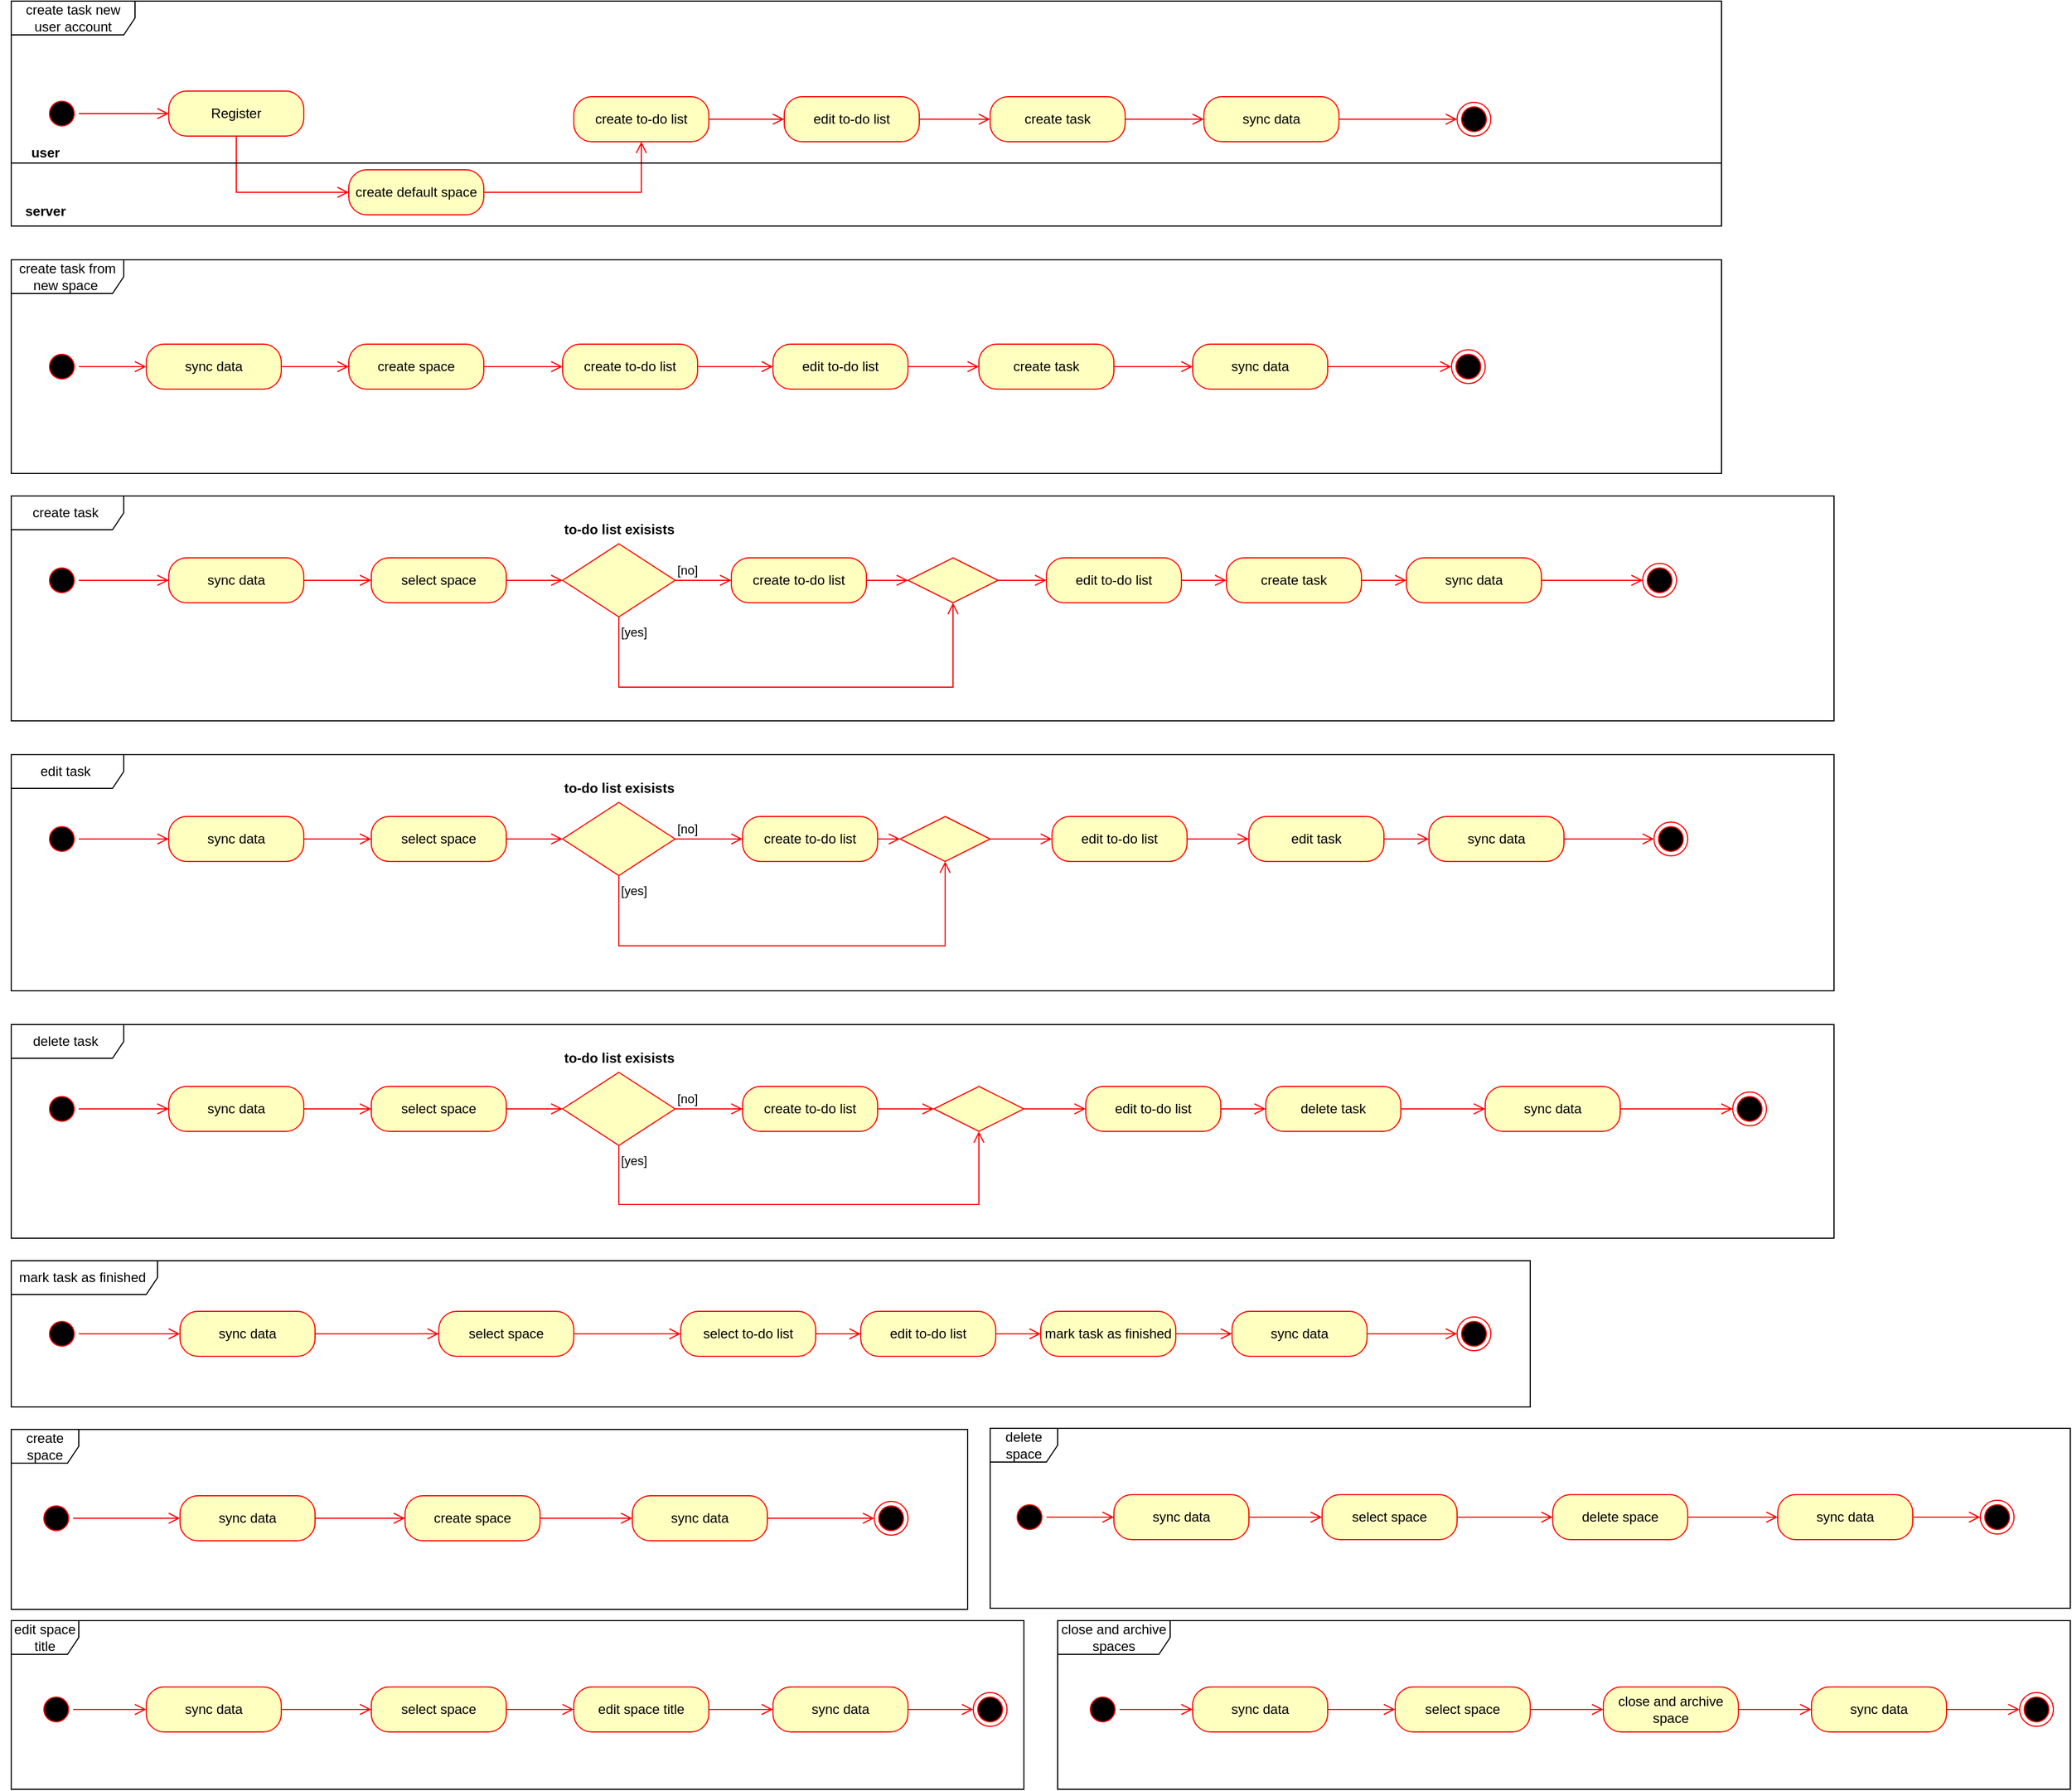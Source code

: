 <mxfile version="22.1.7" type="device">
  <diagram id="Yg31Is1OvJvXWX4YdHvi" name="Seite-2">
    <mxGraphModel dx="1660" dy="768" grid="1" gridSize="10" guides="1" tooltips="1" connect="1" arrows="1" fold="1" page="1" pageScale="1" pageWidth="2336" pageHeight="1654" math="0" shadow="0">
      <root>
        <mxCell id="0" />
        <mxCell id="1" parent="0" />
        <mxCell id="HEdpV7chVjDefoVxhcOi-1" value="" style="ellipse;html=1;shape=startState;fillColor=#000000;strokeColor=#ff0000;" parent="1" vertex="1">
          <mxGeometry x="40" y="95" width="30" height="30" as="geometry" />
        </mxCell>
        <mxCell id="HEdpV7chVjDefoVxhcOi-2" value="" style="edgeStyle=orthogonalEdgeStyle;html=1;verticalAlign=bottom;endArrow=open;endSize=8;strokeColor=#ff0000;rounded=0;" parent="1" source="HEdpV7chVjDefoVxhcOi-1" target="HEdpV7chVjDefoVxhcOi-3" edge="1">
          <mxGeometry relative="1" as="geometry">
            <mxPoint x="160" y="115" as="targetPoint" />
          </mxGeometry>
        </mxCell>
        <mxCell id="HEdpV7chVjDefoVxhcOi-3" value="Register" style="rounded=1;whiteSpace=wrap;html=1;arcSize=40;fontColor=#000000;fillColor=#ffffc0;strokeColor=#ff0000;" parent="1" vertex="1">
          <mxGeometry x="150" y="90" width="120" height="40" as="geometry" />
        </mxCell>
        <mxCell id="HEdpV7chVjDefoVxhcOi-4" value="" style="edgeStyle=orthogonalEdgeStyle;html=1;verticalAlign=bottom;endArrow=open;endSize=8;strokeColor=#ff0000;rounded=0;" parent="1" source="HEdpV7chVjDefoVxhcOi-3" target="HEdpV7chVjDefoVxhcOi-5" edge="1">
          <mxGeometry relative="1" as="geometry">
            <mxPoint x="240" y="200" as="targetPoint" />
            <Array as="points">
              <mxPoint x="210" y="180" />
            </Array>
          </mxGeometry>
        </mxCell>
        <mxCell id="HEdpV7chVjDefoVxhcOi-5" value="create default space" style="rounded=1;whiteSpace=wrap;html=1;arcSize=40;fontColor=#000000;fillColor=#ffffc0;strokeColor=#ff0000;" parent="1" vertex="1">
          <mxGeometry x="310" y="160" width="120" height="40" as="geometry" />
        </mxCell>
        <mxCell id="HEdpV7chVjDefoVxhcOi-6" value="" style="edgeStyle=orthogonalEdgeStyle;html=1;verticalAlign=bottom;endArrow=open;endSize=8;strokeColor=#ff0000;rounded=0;" parent="1" source="HEdpV7chVjDefoVxhcOi-5" target="HEdpV7chVjDefoVxhcOi-7" edge="1">
          <mxGeometry relative="1" as="geometry">
            <mxPoint x="430" y="195" as="targetPoint" />
          </mxGeometry>
        </mxCell>
        <mxCell id="HEdpV7chVjDefoVxhcOi-7" value="create to-do list" style="rounded=1;whiteSpace=wrap;html=1;arcSize=40;fontColor=#000000;fillColor=#ffffc0;strokeColor=#ff0000;" parent="1" vertex="1">
          <mxGeometry x="510" y="95" width="120" height="40" as="geometry" />
        </mxCell>
        <mxCell id="HEdpV7chVjDefoVxhcOi-8" value="" style="edgeStyle=orthogonalEdgeStyle;html=1;verticalAlign=bottom;endArrow=open;endSize=8;strokeColor=#ff0000;rounded=0;" parent="1" source="HEdpV7chVjDefoVxhcOi-7" target="HEdpV7chVjDefoVxhcOi-9" edge="1">
          <mxGeometry relative="1" as="geometry">
            <mxPoint x="670" y="115" as="targetPoint" />
          </mxGeometry>
        </mxCell>
        <mxCell id="HEdpV7chVjDefoVxhcOi-9" value="edit to-do list" style="rounded=1;whiteSpace=wrap;html=1;arcSize=40;fontColor=#000000;fillColor=#ffffc0;strokeColor=#ff0000;" parent="1" vertex="1">
          <mxGeometry x="697" y="95" width="120" height="40" as="geometry" />
        </mxCell>
        <mxCell id="HEdpV7chVjDefoVxhcOi-10" value="" style="edgeStyle=orthogonalEdgeStyle;html=1;verticalAlign=bottom;endArrow=open;endSize=8;strokeColor=#ff0000;rounded=0;" parent="1" source="HEdpV7chVjDefoVxhcOi-9" target="HEdpV7chVjDefoVxhcOi-19" edge="1">
          <mxGeometry relative="1" as="geometry">
            <mxPoint x="1000" y="115" as="targetPoint" />
          </mxGeometry>
        </mxCell>
        <mxCell id="HEdpV7chVjDefoVxhcOi-19" value="create task" style="rounded=1;whiteSpace=wrap;html=1;arcSize=40;fontColor=#000000;fillColor=#ffffc0;strokeColor=#ff0000;" parent="1" vertex="1">
          <mxGeometry x="880" y="95" width="120" height="40" as="geometry" />
        </mxCell>
        <mxCell id="HEdpV7chVjDefoVxhcOi-20" value="" style="edgeStyle=orthogonalEdgeStyle;html=1;verticalAlign=bottom;endArrow=open;endSize=8;strokeColor=#ff0000;rounded=0;" parent="1" source="HEdpV7chVjDefoVxhcOi-19" target="HEdpV7chVjDefoVxhcOi-22" edge="1">
          <mxGeometry relative="1" as="geometry">
            <mxPoint x="1040" y="350" as="targetPoint" />
          </mxGeometry>
        </mxCell>
        <mxCell id="HEdpV7chVjDefoVxhcOi-22" value="sync data" style="rounded=1;whiteSpace=wrap;html=1;arcSize=40;fontColor=#000000;fillColor=#ffffc0;strokeColor=#ff0000;" parent="1" vertex="1">
          <mxGeometry x="1070" y="95" width="120" height="40" as="geometry" />
        </mxCell>
        <mxCell id="HEdpV7chVjDefoVxhcOi-23" value="" style="edgeStyle=orthogonalEdgeStyle;html=1;verticalAlign=bottom;endArrow=open;endSize=8;strokeColor=#ff0000;rounded=0;" parent="1" source="HEdpV7chVjDefoVxhcOi-22" target="HEdpV7chVjDefoVxhcOi-26" edge="1">
          <mxGeometry relative="1" as="geometry">
            <mxPoint x="1250" y="115" as="targetPoint" />
          </mxGeometry>
        </mxCell>
        <mxCell id="HEdpV7chVjDefoVxhcOi-26" value="" style="ellipse;html=1;shape=endState;fillColor=#000000;strokeColor=#ff0000;" parent="1" vertex="1">
          <mxGeometry x="1295" y="100" width="30" height="30" as="geometry" />
        </mxCell>
        <mxCell id="HEdpV7chVjDefoVxhcOi-27" value="create task new user account" style="shape=umlFrame;whiteSpace=wrap;html=1;pointerEvents=0;width=110;height=30;" parent="1" vertex="1">
          <mxGeometry x="10" y="10" width="1520" height="200" as="geometry" />
        </mxCell>
        <mxCell id="HEdpV7chVjDefoVxhcOi-28" value="" style="ellipse;html=1;shape=startState;fillColor=#000000;strokeColor=#ff0000;" parent="1" vertex="1">
          <mxGeometry x="40" y="320" width="30" height="30" as="geometry" />
        </mxCell>
        <mxCell id="HEdpV7chVjDefoVxhcOi-29" value="" style="edgeStyle=orthogonalEdgeStyle;html=1;verticalAlign=bottom;endArrow=open;endSize=8;strokeColor=#ff0000;rounded=0;" parent="1" source="HEdpV7chVjDefoVxhcOi-28" target="UHYUhGP-v9GlfmrAjfiV-1" edge="1">
          <mxGeometry relative="1" as="geometry">
            <mxPoint x="140" y="335" as="targetPoint" />
          </mxGeometry>
        </mxCell>
        <mxCell id="HEdpV7chVjDefoVxhcOi-32" value="create space" style="rounded=1;whiteSpace=wrap;html=1;arcSize=40;fontColor=#000000;fillColor=#ffffc0;strokeColor=#ff0000;" parent="1" vertex="1">
          <mxGeometry x="310" y="315" width="120" height="40" as="geometry" />
        </mxCell>
        <mxCell id="HEdpV7chVjDefoVxhcOi-33" value="" style="edgeStyle=orthogonalEdgeStyle;html=1;verticalAlign=bottom;endArrow=open;endSize=8;strokeColor=#ff0000;rounded=0;" parent="1" source="HEdpV7chVjDefoVxhcOi-32" target="HEdpV7chVjDefoVxhcOi-34" edge="1">
          <mxGeometry relative="1" as="geometry">
            <mxPoint x="370" y="415" as="targetPoint" />
          </mxGeometry>
        </mxCell>
        <mxCell id="HEdpV7chVjDefoVxhcOi-34" value="create to-do list" style="rounded=1;whiteSpace=wrap;html=1;arcSize=40;fontColor=#000000;fillColor=#ffffc0;strokeColor=#ff0000;" parent="1" vertex="1">
          <mxGeometry x="500" y="315" width="120" height="40" as="geometry" />
        </mxCell>
        <mxCell id="HEdpV7chVjDefoVxhcOi-35" value="" style="edgeStyle=orthogonalEdgeStyle;html=1;verticalAlign=bottom;endArrow=open;endSize=8;strokeColor=#ff0000;rounded=0;" parent="1" source="HEdpV7chVjDefoVxhcOi-34" target="HEdpV7chVjDefoVxhcOi-36" edge="1">
          <mxGeometry relative="1" as="geometry">
            <mxPoint x="660" y="335" as="targetPoint" />
          </mxGeometry>
        </mxCell>
        <mxCell id="HEdpV7chVjDefoVxhcOi-36" value="edit to-do list" style="rounded=1;whiteSpace=wrap;html=1;arcSize=40;fontColor=#000000;fillColor=#ffffc0;strokeColor=#ff0000;" parent="1" vertex="1">
          <mxGeometry x="687" y="315" width="120" height="40" as="geometry" />
        </mxCell>
        <mxCell id="HEdpV7chVjDefoVxhcOi-37" value="" style="edgeStyle=orthogonalEdgeStyle;html=1;verticalAlign=bottom;endArrow=open;endSize=8;strokeColor=#ff0000;rounded=0;" parent="1" source="HEdpV7chVjDefoVxhcOi-36" target="HEdpV7chVjDefoVxhcOi-38" edge="1">
          <mxGeometry relative="1" as="geometry">
            <mxPoint x="990" y="335" as="targetPoint" />
          </mxGeometry>
        </mxCell>
        <mxCell id="HEdpV7chVjDefoVxhcOi-38" value="create task" style="rounded=1;whiteSpace=wrap;html=1;arcSize=40;fontColor=#000000;fillColor=#ffffc0;strokeColor=#ff0000;" parent="1" vertex="1">
          <mxGeometry x="870" y="315" width="120" height="40" as="geometry" />
        </mxCell>
        <mxCell id="HEdpV7chVjDefoVxhcOi-39" value="" style="edgeStyle=orthogonalEdgeStyle;html=1;verticalAlign=bottom;endArrow=open;endSize=8;strokeColor=#ff0000;rounded=0;" parent="1" source="HEdpV7chVjDefoVxhcOi-38" target="HEdpV7chVjDefoVxhcOi-40" edge="1">
          <mxGeometry relative="1" as="geometry">
            <mxPoint x="1030" y="570" as="targetPoint" />
          </mxGeometry>
        </mxCell>
        <mxCell id="HEdpV7chVjDefoVxhcOi-40" value="sync data" style="rounded=1;whiteSpace=wrap;html=1;arcSize=40;fontColor=#000000;fillColor=#ffffc0;strokeColor=#ff0000;" parent="1" vertex="1">
          <mxGeometry x="1060" y="315" width="120" height="40" as="geometry" />
        </mxCell>
        <mxCell id="HEdpV7chVjDefoVxhcOi-41" value="" style="edgeStyle=orthogonalEdgeStyle;html=1;verticalAlign=bottom;endArrow=open;endSize=8;strokeColor=#ff0000;rounded=0;" parent="1" source="HEdpV7chVjDefoVxhcOi-40" target="HEdpV7chVjDefoVxhcOi-44" edge="1">
          <mxGeometry relative="1" as="geometry">
            <mxPoint x="1240" y="335" as="targetPoint" />
          </mxGeometry>
        </mxCell>
        <mxCell id="HEdpV7chVjDefoVxhcOi-44" value="" style="ellipse;html=1;shape=endState;fillColor=#000000;strokeColor=#ff0000;" parent="1" vertex="1">
          <mxGeometry x="1290" y="320" width="30" height="30" as="geometry" />
        </mxCell>
        <mxCell id="HEdpV7chVjDefoVxhcOi-45" value="create task from new space&amp;nbsp;" style="shape=umlFrame;whiteSpace=wrap;html=1;pointerEvents=0;width=100;height=30;" parent="1" vertex="1">
          <mxGeometry x="10" y="240" width="1520" height="190" as="geometry" />
        </mxCell>
        <mxCell id="HEdpV7chVjDefoVxhcOi-46" value="" style="ellipse;html=1;shape=startState;fillColor=#000000;strokeColor=#ff0000;" parent="1" vertex="1">
          <mxGeometry x="40" y="510" width="30" height="30" as="geometry" />
        </mxCell>
        <mxCell id="HEdpV7chVjDefoVxhcOi-47" value="" style="edgeStyle=orthogonalEdgeStyle;html=1;verticalAlign=bottom;endArrow=open;endSize=8;strokeColor=#ff0000;rounded=0;" parent="1" source="HEdpV7chVjDefoVxhcOi-46" target="UHYUhGP-v9GlfmrAjfiV-3" edge="1">
          <mxGeometry relative="1" as="geometry">
            <mxPoint x="140" y="525" as="targetPoint" />
          </mxGeometry>
        </mxCell>
        <mxCell id="HEdpV7chVjDefoVxhcOi-50" value="select space" style="rounded=1;whiteSpace=wrap;html=1;arcSize=40;fontColor=#000000;fillColor=#ffffc0;strokeColor=#ff0000;" parent="1" vertex="1">
          <mxGeometry x="330" y="505" width="120" height="40" as="geometry" />
        </mxCell>
        <mxCell id="HEdpV7chVjDefoVxhcOi-51" value="" style="edgeStyle=orthogonalEdgeStyle;html=1;verticalAlign=bottom;endArrow=open;endSize=8;strokeColor=#ff0000;rounded=0;" parent="1" source="HEdpV7chVjDefoVxhcOi-50" target="HEdpV7chVjDefoVxhcOi-54" edge="1">
          <mxGeometry relative="1" as="geometry">
            <mxPoint x="470" y="600" as="targetPoint" />
          </mxGeometry>
        </mxCell>
        <mxCell id="HEdpV7chVjDefoVxhcOi-54" value="" style="rhombus;whiteSpace=wrap;html=1;fontColor=#000000;fillColor=#ffffc0;strokeColor=#ff0000;" parent="1" vertex="1">
          <mxGeometry x="500" y="492.5" width="100" height="65" as="geometry" />
        </mxCell>
        <mxCell id="HEdpV7chVjDefoVxhcOi-55" value="[no]" style="edgeStyle=orthogonalEdgeStyle;html=1;align=left;verticalAlign=bottom;endArrow=open;endSize=8;strokeColor=#ff0000;rounded=0;" parent="1" source="HEdpV7chVjDefoVxhcOi-54" target="HEdpV7chVjDefoVxhcOi-57" edge="1">
          <mxGeometry x="-1" relative="1" as="geometry">
            <mxPoint x="790" y="542.5" as="targetPoint" />
          </mxGeometry>
        </mxCell>
        <mxCell id="HEdpV7chVjDefoVxhcOi-56" value="[yes]" style="edgeStyle=orthogonalEdgeStyle;html=1;align=left;verticalAlign=top;endArrow=open;endSize=8;strokeColor=#ff0000;rounded=0;" parent="1" source="HEdpV7chVjDefoVxhcOi-54" target="HEdpV7chVjDefoVxhcOi-257" edge="1">
          <mxGeometry x="-1" relative="1" as="geometry">
            <mxPoint x="560" y="690" as="targetPoint" />
            <Array as="points">
              <mxPoint x="550" y="620" />
              <mxPoint x="847" y="620" />
            </Array>
          </mxGeometry>
        </mxCell>
        <mxCell id="HEdpV7chVjDefoVxhcOi-57" value="create to-do list" style="rounded=1;whiteSpace=wrap;html=1;arcSize=40;fontColor=#000000;fillColor=#ffffc0;strokeColor=#ff0000;" parent="1" vertex="1">
          <mxGeometry x="650" y="505" width="120" height="40" as="geometry" />
        </mxCell>
        <mxCell id="HEdpV7chVjDefoVxhcOi-58" value="" style="edgeStyle=orthogonalEdgeStyle;html=1;verticalAlign=bottom;endArrow=open;endSize=8;strokeColor=#ff0000;rounded=0;" parent="1" source="HEdpV7chVjDefoVxhcOi-57" target="HEdpV7chVjDefoVxhcOi-257" edge="1">
          <mxGeometry relative="1" as="geometry">
            <mxPoint x="900" y="612.5" as="targetPoint" />
          </mxGeometry>
        </mxCell>
        <mxCell id="HEdpV7chVjDefoVxhcOi-59" value="edit to-do list" style="rounded=1;whiteSpace=wrap;html=1;arcSize=40;fontColor=#000000;fillColor=#ffffc0;strokeColor=#ff0000;" parent="1" vertex="1">
          <mxGeometry x="930" y="505" width="120" height="40" as="geometry" />
        </mxCell>
        <mxCell id="HEdpV7chVjDefoVxhcOi-60" value="" style="edgeStyle=orthogonalEdgeStyle;html=1;verticalAlign=bottom;endArrow=open;endSize=8;strokeColor=#ff0000;rounded=0;" parent="1" source="HEdpV7chVjDefoVxhcOi-59" target="HEdpV7chVjDefoVxhcOi-61" edge="1">
          <mxGeometry relative="1" as="geometry">
            <mxPoint x="1133" y="525" as="targetPoint" />
          </mxGeometry>
        </mxCell>
        <mxCell id="HEdpV7chVjDefoVxhcOi-61" value="create task" style="rounded=1;whiteSpace=wrap;html=1;arcSize=40;fontColor=#000000;fillColor=#ffffc0;strokeColor=#ff0000;" parent="1" vertex="1">
          <mxGeometry x="1090" y="505" width="120" height="40" as="geometry" />
        </mxCell>
        <mxCell id="HEdpV7chVjDefoVxhcOi-62" value="" style="edgeStyle=orthogonalEdgeStyle;html=1;verticalAlign=bottom;endArrow=open;endSize=8;strokeColor=#ff0000;rounded=0;" parent="1" source="HEdpV7chVjDefoVxhcOi-61" target="HEdpV7chVjDefoVxhcOi-63" edge="1">
          <mxGeometry relative="1" as="geometry">
            <mxPoint x="1140" y="525" as="targetPoint" />
          </mxGeometry>
        </mxCell>
        <mxCell id="HEdpV7chVjDefoVxhcOi-63" value="sync data" style="rounded=1;whiteSpace=wrap;html=1;arcSize=40;fontColor=#000000;fillColor=#ffffc0;strokeColor=#ff0000;" parent="1" vertex="1">
          <mxGeometry x="1250" y="505" width="120" height="40" as="geometry" />
        </mxCell>
        <mxCell id="HEdpV7chVjDefoVxhcOi-64" value="" style="edgeStyle=orthogonalEdgeStyle;html=1;verticalAlign=bottom;endArrow=open;endSize=8;strokeColor=#ff0000;rounded=0;" parent="1" source="HEdpV7chVjDefoVxhcOi-63" target="HEdpV7chVjDefoVxhcOi-67" edge="1">
          <mxGeometry relative="1" as="geometry">
            <mxPoint x="1420" y="525" as="targetPoint" />
          </mxGeometry>
        </mxCell>
        <mxCell id="HEdpV7chVjDefoVxhcOi-67" value="" style="ellipse;html=1;shape=endState;fillColor=#000000;strokeColor=#ff0000;" parent="1" vertex="1">
          <mxGeometry x="1460" y="510" width="30" height="30" as="geometry" />
        </mxCell>
        <mxCell id="HEdpV7chVjDefoVxhcOi-76" value="create task&amp;nbsp;" style="shape=umlFrame;whiteSpace=wrap;html=1;pointerEvents=0;width=100;height=30;" parent="1" vertex="1">
          <mxGeometry x="10" y="450" width="1620" height="200" as="geometry" />
        </mxCell>
        <mxCell id="HEdpV7chVjDefoVxhcOi-104" value="" style="ellipse;html=1;shape=startState;fillColor=#000000;strokeColor=#ff0000;" parent="1" vertex="1">
          <mxGeometry x="40" y="740" width="30" height="30" as="geometry" />
        </mxCell>
        <mxCell id="HEdpV7chVjDefoVxhcOi-105" value="" style="edgeStyle=orthogonalEdgeStyle;html=1;verticalAlign=bottom;endArrow=open;endSize=8;strokeColor=#ff0000;rounded=0;" parent="1" source="HEdpV7chVjDefoVxhcOi-104" target="UHYUhGP-v9GlfmrAjfiV-9" edge="1">
          <mxGeometry relative="1" as="geometry">
            <mxPoint x="140" y="755" as="targetPoint" />
          </mxGeometry>
        </mxCell>
        <mxCell id="HEdpV7chVjDefoVxhcOi-108" value="select space" style="rounded=1;whiteSpace=wrap;html=1;arcSize=40;fontColor=#000000;fillColor=#ffffc0;strokeColor=#ff0000;" parent="1" vertex="1">
          <mxGeometry x="330" y="735" width="120" height="40" as="geometry" />
        </mxCell>
        <mxCell id="HEdpV7chVjDefoVxhcOi-109" value="" style="edgeStyle=orthogonalEdgeStyle;html=1;verticalAlign=bottom;endArrow=open;endSize=8;strokeColor=#ff0000;rounded=0;" parent="1" source="HEdpV7chVjDefoVxhcOi-108" target="HEdpV7chVjDefoVxhcOi-110" edge="1">
          <mxGeometry relative="1" as="geometry">
            <mxPoint x="470" y="830" as="targetPoint" />
          </mxGeometry>
        </mxCell>
        <mxCell id="HEdpV7chVjDefoVxhcOi-110" value="" style="rhombus;whiteSpace=wrap;html=1;fontColor=#000000;fillColor=#ffffc0;strokeColor=#ff0000;" parent="1" vertex="1">
          <mxGeometry x="500" y="722.5" width="100" height="65" as="geometry" />
        </mxCell>
        <mxCell id="HEdpV7chVjDefoVxhcOi-111" value="[no]" style="edgeStyle=orthogonalEdgeStyle;html=1;align=left;verticalAlign=bottom;endArrow=open;endSize=8;strokeColor=#ff0000;rounded=0;" parent="1" source="HEdpV7chVjDefoVxhcOi-110" target="HEdpV7chVjDefoVxhcOi-113" edge="1">
          <mxGeometry x="-1" relative="1" as="geometry">
            <mxPoint x="790" y="772.5" as="targetPoint" />
          </mxGeometry>
        </mxCell>
        <mxCell id="HEdpV7chVjDefoVxhcOi-112" value="[yes]" style="edgeStyle=orthogonalEdgeStyle;html=1;align=left;verticalAlign=top;endArrow=open;endSize=8;strokeColor=#ff0000;rounded=0;" parent="1" source="HEdpV7chVjDefoVxhcOi-110" target="HEdpV7chVjDefoVxhcOi-256" edge="1">
          <mxGeometry x="-1" relative="1" as="geometry">
            <mxPoint x="830" y="870" as="targetPoint" />
            <Array as="points">
              <mxPoint x="550" y="850" />
              <mxPoint x="840" y="850" />
            </Array>
          </mxGeometry>
        </mxCell>
        <mxCell id="HEdpV7chVjDefoVxhcOi-113" value="create to-do list" style="rounded=1;whiteSpace=wrap;html=1;arcSize=40;fontColor=#000000;fillColor=#ffffc0;strokeColor=#ff0000;" parent="1" vertex="1">
          <mxGeometry x="660" y="735" width="120" height="40" as="geometry" />
        </mxCell>
        <mxCell id="HEdpV7chVjDefoVxhcOi-114" value="" style="edgeStyle=orthogonalEdgeStyle;html=1;verticalAlign=bottom;endArrow=open;endSize=8;strokeColor=#ff0000;rounded=0;" parent="1" source="HEdpV7chVjDefoVxhcOi-113" target="HEdpV7chVjDefoVxhcOi-256" edge="1">
          <mxGeometry relative="1" as="geometry">
            <mxPoint x="900" y="842.5" as="targetPoint" />
          </mxGeometry>
        </mxCell>
        <mxCell id="HEdpV7chVjDefoVxhcOi-115" value="edit to-do list" style="rounded=1;whiteSpace=wrap;html=1;arcSize=40;fontColor=#000000;fillColor=#ffffc0;strokeColor=#ff0000;" parent="1" vertex="1">
          <mxGeometry x="935" y="735" width="120" height="40" as="geometry" />
        </mxCell>
        <mxCell id="HEdpV7chVjDefoVxhcOi-116" value="" style="edgeStyle=orthogonalEdgeStyle;html=1;verticalAlign=bottom;endArrow=open;endSize=8;strokeColor=#ff0000;rounded=0;" parent="1" source="HEdpV7chVjDefoVxhcOi-115" target="HEdpV7chVjDefoVxhcOi-117" edge="1">
          <mxGeometry relative="1" as="geometry">
            <mxPoint x="1133" y="755" as="targetPoint" />
          </mxGeometry>
        </mxCell>
        <mxCell id="HEdpV7chVjDefoVxhcOi-117" value="edit task" style="rounded=1;whiteSpace=wrap;html=1;arcSize=40;fontColor=#000000;fillColor=#ffffc0;strokeColor=#ff0000;" parent="1" vertex="1">
          <mxGeometry x="1110" y="735" width="120" height="40" as="geometry" />
        </mxCell>
        <mxCell id="HEdpV7chVjDefoVxhcOi-118" value="" style="edgeStyle=orthogonalEdgeStyle;html=1;verticalAlign=bottom;endArrow=open;endSize=8;strokeColor=#ff0000;rounded=0;" parent="1" source="HEdpV7chVjDefoVxhcOi-117" target="HEdpV7chVjDefoVxhcOi-119" edge="1">
          <mxGeometry relative="1" as="geometry">
            <mxPoint x="1140" y="755" as="targetPoint" />
          </mxGeometry>
        </mxCell>
        <mxCell id="HEdpV7chVjDefoVxhcOi-119" value="sync data" style="rounded=1;whiteSpace=wrap;html=1;arcSize=40;fontColor=#000000;fillColor=#ffffc0;strokeColor=#ff0000;" parent="1" vertex="1">
          <mxGeometry x="1270" y="735" width="120" height="40" as="geometry" />
        </mxCell>
        <mxCell id="HEdpV7chVjDefoVxhcOi-120" value="" style="edgeStyle=orthogonalEdgeStyle;html=1;verticalAlign=bottom;endArrow=open;endSize=8;strokeColor=#ff0000;rounded=0;" parent="1" source="HEdpV7chVjDefoVxhcOi-119" target="HEdpV7chVjDefoVxhcOi-123" edge="1">
          <mxGeometry relative="1" as="geometry">
            <mxPoint x="1420" y="755" as="targetPoint" />
          </mxGeometry>
        </mxCell>
        <mxCell id="HEdpV7chVjDefoVxhcOi-123" value="" style="ellipse;html=1;shape=endState;fillColor=#000000;strokeColor=#ff0000;" parent="1" vertex="1">
          <mxGeometry x="1470" y="740" width="30" height="30" as="geometry" />
        </mxCell>
        <mxCell id="HEdpV7chVjDefoVxhcOi-127" value="" style="edgeStyle=orthogonalEdgeStyle;html=1;verticalAlign=bottom;endArrow=open;endSize=8;strokeColor=#ff0000;rounded=0;" parent="1" source="HEdpV7chVjDefoVxhcOi-256" target="HEdpV7chVjDefoVxhcOi-115" edge="1">
          <mxGeometry relative="1" as="geometry">
            <mxPoint x="990" y="870" as="targetPoint" />
            <mxPoint x="950" y="870" as="sourcePoint" />
          </mxGeometry>
        </mxCell>
        <mxCell id="HEdpV7chVjDefoVxhcOi-130" value="edit task&amp;nbsp;" style="shape=umlFrame;whiteSpace=wrap;html=1;pointerEvents=0;width=100;height=30;" parent="1" vertex="1">
          <mxGeometry x="10" y="680" width="1620" height="210" as="geometry" />
        </mxCell>
        <mxCell id="HEdpV7chVjDefoVxhcOi-131" value="" style="ellipse;html=1;shape=startState;fillColor=#000000;strokeColor=#ff0000;" parent="1" vertex="1">
          <mxGeometry x="40" y="980" width="30" height="30" as="geometry" />
        </mxCell>
        <mxCell id="HEdpV7chVjDefoVxhcOi-132" value="" style="edgeStyle=orthogonalEdgeStyle;html=1;verticalAlign=bottom;endArrow=open;endSize=8;strokeColor=#ff0000;rounded=0;" parent="1" source="HEdpV7chVjDefoVxhcOi-131" target="UHYUhGP-v9GlfmrAjfiV-5" edge="1">
          <mxGeometry relative="1" as="geometry">
            <mxPoint x="140" y="995" as="targetPoint" />
          </mxGeometry>
        </mxCell>
        <mxCell id="HEdpV7chVjDefoVxhcOi-135" value="select space" style="rounded=1;whiteSpace=wrap;html=1;arcSize=40;fontColor=#000000;fillColor=#ffffc0;strokeColor=#ff0000;" parent="1" vertex="1">
          <mxGeometry x="330" y="975" width="120" height="40" as="geometry" />
        </mxCell>
        <mxCell id="HEdpV7chVjDefoVxhcOi-136" value="" style="edgeStyle=orthogonalEdgeStyle;html=1;verticalAlign=bottom;endArrow=open;endSize=8;strokeColor=#ff0000;rounded=0;" parent="1" source="HEdpV7chVjDefoVxhcOi-135" target="HEdpV7chVjDefoVxhcOi-137" edge="1">
          <mxGeometry relative="1" as="geometry">
            <mxPoint x="470" y="1070" as="targetPoint" />
          </mxGeometry>
        </mxCell>
        <mxCell id="HEdpV7chVjDefoVxhcOi-137" value="" style="rhombus;whiteSpace=wrap;html=1;fontColor=#000000;fillColor=#ffffc0;strokeColor=#ff0000;" parent="1" vertex="1">
          <mxGeometry x="500" y="962.5" width="100" height="65" as="geometry" />
        </mxCell>
        <mxCell id="HEdpV7chVjDefoVxhcOi-138" value="[no]" style="edgeStyle=orthogonalEdgeStyle;html=1;align=left;verticalAlign=bottom;endArrow=open;endSize=8;strokeColor=#ff0000;rounded=0;" parent="1" source="HEdpV7chVjDefoVxhcOi-137" target="HEdpV7chVjDefoVxhcOi-140" edge="1">
          <mxGeometry x="-1" relative="1" as="geometry">
            <mxPoint x="790" y="1012.5" as="targetPoint" />
          </mxGeometry>
        </mxCell>
        <mxCell id="HEdpV7chVjDefoVxhcOi-139" value="[yes]" style="edgeStyle=orthogonalEdgeStyle;html=1;align=left;verticalAlign=top;endArrow=open;endSize=8;strokeColor=#ff0000;rounded=0;" parent="1" source="HEdpV7chVjDefoVxhcOi-137" target="HEdpV7chVjDefoVxhcOi-254" edge="1">
          <mxGeometry x="-1" relative="1" as="geometry">
            <mxPoint x="830" y="1110" as="targetPoint" />
            <Array as="points">
              <mxPoint x="550" y="1080" />
              <mxPoint x="870" y="1080" />
            </Array>
          </mxGeometry>
        </mxCell>
        <mxCell id="HEdpV7chVjDefoVxhcOi-140" value="create to-do list" style="rounded=1;whiteSpace=wrap;html=1;arcSize=40;fontColor=#000000;fillColor=#ffffc0;strokeColor=#ff0000;" parent="1" vertex="1">
          <mxGeometry x="660" y="975" width="120" height="40" as="geometry" />
        </mxCell>
        <mxCell id="HEdpV7chVjDefoVxhcOi-141" value="" style="edgeStyle=orthogonalEdgeStyle;html=1;verticalAlign=bottom;endArrow=open;endSize=8;strokeColor=#ff0000;rounded=0;" parent="1" source="HEdpV7chVjDefoVxhcOi-140" target="HEdpV7chVjDefoVxhcOi-254" edge="1">
          <mxGeometry relative="1" as="geometry">
            <mxPoint x="900" y="1082.5" as="targetPoint" />
          </mxGeometry>
        </mxCell>
        <mxCell id="HEdpV7chVjDefoVxhcOi-142" value="edit to-do list" style="rounded=1;whiteSpace=wrap;html=1;arcSize=40;fontColor=#000000;fillColor=#ffffc0;strokeColor=#ff0000;" parent="1" vertex="1">
          <mxGeometry x="965" y="975" width="120" height="40" as="geometry" />
        </mxCell>
        <mxCell id="HEdpV7chVjDefoVxhcOi-143" value="" style="edgeStyle=orthogonalEdgeStyle;html=1;verticalAlign=bottom;endArrow=open;endSize=8;strokeColor=#ff0000;rounded=0;" parent="1" source="HEdpV7chVjDefoVxhcOi-142" target="HEdpV7chVjDefoVxhcOi-144" edge="1">
          <mxGeometry relative="1" as="geometry">
            <mxPoint x="1268" y="995" as="targetPoint" />
          </mxGeometry>
        </mxCell>
        <mxCell id="HEdpV7chVjDefoVxhcOi-144" value="delete task" style="rounded=1;whiteSpace=wrap;html=1;arcSize=40;fontColor=#000000;fillColor=#ffffc0;strokeColor=#ff0000;" parent="1" vertex="1">
          <mxGeometry x="1125" y="975" width="120" height="40" as="geometry" />
        </mxCell>
        <mxCell id="HEdpV7chVjDefoVxhcOi-145" value="" style="edgeStyle=orthogonalEdgeStyle;html=1;verticalAlign=bottom;endArrow=open;endSize=8;strokeColor=#ff0000;rounded=0;" parent="1" source="HEdpV7chVjDefoVxhcOi-144" target="HEdpV7chVjDefoVxhcOi-146" edge="1">
          <mxGeometry relative="1" as="geometry">
            <mxPoint x="1210" y="995" as="targetPoint" />
          </mxGeometry>
        </mxCell>
        <mxCell id="HEdpV7chVjDefoVxhcOi-146" value="sync data" style="rounded=1;whiteSpace=wrap;html=1;arcSize=40;fontColor=#000000;fillColor=#ffffc0;strokeColor=#ff0000;" parent="1" vertex="1">
          <mxGeometry x="1320" y="975" width="120" height="40" as="geometry" />
        </mxCell>
        <mxCell id="HEdpV7chVjDefoVxhcOi-147" value="" style="edgeStyle=orthogonalEdgeStyle;html=1;verticalAlign=bottom;endArrow=open;endSize=8;strokeColor=#ff0000;rounded=0;" parent="1" source="HEdpV7chVjDefoVxhcOi-146" target="HEdpV7chVjDefoVxhcOi-150" edge="1">
          <mxGeometry relative="1" as="geometry">
            <mxPoint x="1490" y="995" as="targetPoint" />
          </mxGeometry>
        </mxCell>
        <mxCell id="HEdpV7chVjDefoVxhcOi-150" value="" style="ellipse;html=1;shape=endState;fillColor=#000000;strokeColor=#ff0000;" parent="1" vertex="1">
          <mxGeometry x="1540" y="980" width="30" height="30" as="geometry" />
        </mxCell>
        <mxCell id="HEdpV7chVjDefoVxhcOi-157" value="delete task&amp;nbsp;" style="shape=umlFrame;whiteSpace=wrap;html=1;pointerEvents=0;width=100;height=30;" parent="1" vertex="1">
          <mxGeometry x="10" y="920" width="1620" height="190" as="geometry" />
        </mxCell>
        <mxCell id="HEdpV7chVjDefoVxhcOi-158" value="" style="ellipse;html=1;shape=startState;fillColor=#000000;strokeColor=#ff0000;" parent="1" vertex="1">
          <mxGeometry x="40" y="1180" width="30" height="30" as="geometry" />
        </mxCell>
        <mxCell id="HEdpV7chVjDefoVxhcOi-159" value="" style="edgeStyle=orthogonalEdgeStyle;html=1;verticalAlign=bottom;endArrow=open;endSize=8;strokeColor=#ff0000;rounded=0;" parent="1" source="HEdpV7chVjDefoVxhcOi-158" target="UHYUhGP-v9GlfmrAjfiV-13" edge="1">
          <mxGeometry relative="1" as="geometry">
            <mxPoint x="180" y="1195" as="targetPoint" />
          </mxGeometry>
        </mxCell>
        <mxCell id="HEdpV7chVjDefoVxhcOi-162" value="select space" style="rounded=1;whiteSpace=wrap;html=1;arcSize=40;fontColor=#000000;fillColor=#ffffc0;strokeColor=#ff0000;" parent="1" vertex="1">
          <mxGeometry x="390" y="1175" width="120" height="40" as="geometry" />
        </mxCell>
        <mxCell id="HEdpV7chVjDefoVxhcOi-163" value="" style="edgeStyle=orthogonalEdgeStyle;html=1;verticalAlign=bottom;endArrow=open;endSize=8;strokeColor=#ff0000;rounded=0;" parent="1" source="HEdpV7chVjDefoVxhcOi-162" target="HEdpV7chVjDefoVxhcOi-185" edge="1">
          <mxGeometry relative="1" as="geometry">
            <mxPoint x="605" y="1195" as="targetPoint" />
          </mxGeometry>
        </mxCell>
        <mxCell id="HEdpV7chVjDefoVxhcOi-173" value="sync data" style="rounded=1;whiteSpace=wrap;html=1;arcSize=40;fontColor=#000000;fillColor=#ffffc0;strokeColor=#ff0000;" parent="1" vertex="1">
          <mxGeometry x="1095" y="1175" width="120" height="40" as="geometry" />
        </mxCell>
        <mxCell id="HEdpV7chVjDefoVxhcOi-174" value="" style="edgeStyle=orthogonalEdgeStyle;html=1;verticalAlign=bottom;endArrow=open;endSize=8;strokeColor=#ff0000;rounded=0;" parent="1" source="HEdpV7chVjDefoVxhcOi-173" target="HEdpV7chVjDefoVxhcOi-177" edge="1">
          <mxGeometry relative="1" as="geometry">
            <mxPoint x="1275" y="1195" as="targetPoint" />
          </mxGeometry>
        </mxCell>
        <mxCell id="HEdpV7chVjDefoVxhcOi-177" value="" style="ellipse;html=1;shape=endState;fillColor=#000000;strokeColor=#ff0000;" parent="1" vertex="1">
          <mxGeometry x="1295" y="1180" width="30" height="30" as="geometry" />
        </mxCell>
        <mxCell id="HEdpV7chVjDefoVxhcOi-179" value="" style="edgeStyle=orthogonalEdgeStyle;html=1;verticalAlign=bottom;endArrow=open;endSize=8;strokeColor=#ff0000;rounded=0;" parent="1" source="HEdpV7chVjDefoVxhcOi-182" target="HEdpV7chVjDefoVxhcOi-173" edge="1">
          <mxGeometry relative="1" as="geometry">
            <mxPoint x="985" y="975" as="targetPoint" />
            <mxPoint x="1325" y="1195" as="sourcePoint" />
          </mxGeometry>
        </mxCell>
        <mxCell id="HEdpV7chVjDefoVxhcOi-180" value="edit to-do list" style="rounded=1;whiteSpace=wrap;html=1;arcSize=40;fontColor=#000000;fillColor=#ffffc0;strokeColor=#ff0000;" parent="1" vertex="1">
          <mxGeometry x="765" y="1175" width="120" height="40" as="geometry" />
        </mxCell>
        <mxCell id="HEdpV7chVjDefoVxhcOi-181" value="" style="edgeStyle=orthogonalEdgeStyle;html=1;verticalAlign=bottom;endArrow=open;endSize=8;strokeColor=#ff0000;rounded=0;" parent="1" source="HEdpV7chVjDefoVxhcOi-180" target="HEdpV7chVjDefoVxhcOi-182" edge="1">
          <mxGeometry relative="1" as="geometry">
            <mxPoint x="1238" y="1310" as="targetPoint" />
          </mxGeometry>
        </mxCell>
        <mxCell id="HEdpV7chVjDefoVxhcOi-182" value="mark task as finished" style="rounded=1;whiteSpace=wrap;html=1;arcSize=40;fontColor=#000000;fillColor=#ffffc0;strokeColor=#ff0000;" parent="1" vertex="1">
          <mxGeometry x="925" y="1175" width="120" height="40" as="geometry" />
        </mxCell>
        <mxCell id="HEdpV7chVjDefoVxhcOi-184" value="mark task as finished&amp;nbsp;" style="shape=umlFrame;whiteSpace=wrap;html=1;pointerEvents=0;width=130;height=30;" parent="1" vertex="1">
          <mxGeometry x="10" y="1130" width="1350" height="130" as="geometry" />
        </mxCell>
        <mxCell id="HEdpV7chVjDefoVxhcOi-185" value="select to-do list" style="rounded=1;whiteSpace=wrap;html=1;arcSize=40;fontColor=#000000;fillColor=#ffffc0;strokeColor=#ff0000;" parent="1" vertex="1">
          <mxGeometry x="605" y="1175" width="120" height="40" as="geometry" />
        </mxCell>
        <mxCell id="HEdpV7chVjDefoVxhcOi-186" value="" style="line;strokeWidth=1;fillColor=none;align=left;verticalAlign=middle;spacingTop=-1;spacingLeft=3;spacingRight=3;rotatable=0;labelPosition=right;points=[];portConstraint=eastwest;strokeColor=inherit;" parent="1" vertex="1">
          <mxGeometry x="10" y="150" width="1520" height="8" as="geometry" />
        </mxCell>
        <mxCell id="HEdpV7chVjDefoVxhcOi-187" value="user" style="text;align=center;fontStyle=1;verticalAlign=middle;spacingLeft=3;spacingRight=3;strokeColor=none;rotatable=0;points=[[0,0.5],[1,0.5]];portConstraint=eastwest;html=1;" parent="1" vertex="1">
          <mxGeometry y="132" width="80" height="26" as="geometry" />
        </mxCell>
        <mxCell id="HEdpV7chVjDefoVxhcOi-188" value="server" style="text;align=center;fontStyle=1;verticalAlign=middle;spacingLeft=3;spacingRight=3;strokeColor=none;rotatable=0;points=[[0,0.5],[1,0.5]];portConstraint=eastwest;html=1;" parent="1" vertex="1">
          <mxGeometry y="184" width="80" height="26" as="geometry" />
        </mxCell>
        <mxCell id="HEdpV7chVjDefoVxhcOi-189" value="" style="edgeStyle=orthogonalEdgeStyle;html=1;verticalAlign=bottom;endArrow=open;endSize=8;strokeColor=#ff0000;rounded=0;" parent="1" source="HEdpV7chVjDefoVxhcOi-185" target="HEdpV7chVjDefoVxhcOi-180" edge="1">
          <mxGeometry relative="1" as="geometry">
            <mxPoint x="615" y="1205" as="targetPoint" />
            <mxPoint x="565" y="1205" as="sourcePoint" />
          </mxGeometry>
        </mxCell>
        <mxCell id="HEdpV7chVjDefoVxhcOi-191" value="" style="ellipse;html=1;shape=startState;fillColor=#000000;strokeColor=#ff0000;" parent="1" vertex="1">
          <mxGeometry x="35" y="1344" width="30" height="30" as="geometry" />
        </mxCell>
        <mxCell id="HEdpV7chVjDefoVxhcOi-192" value="" style="edgeStyle=orthogonalEdgeStyle;html=1;verticalAlign=bottom;endArrow=open;endSize=8;strokeColor=#ff0000;rounded=0;" parent="1" source="HEdpV7chVjDefoVxhcOi-191" target="UHYUhGP-v9GlfmrAjfiV-15" edge="1">
          <mxGeometry relative="1" as="geometry">
            <mxPoint x="165" y="1359" as="targetPoint" />
          </mxGeometry>
        </mxCell>
        <mxCell id="HEdpV7chVjDefoVxhcOi-195" value="create space" style="rounded=1;whiteSpace=wrap;html=1;arcSize=40;fontColor=#000000;fillColor=#ffffc0;strokeColor=#ff0000;" parent="1" vertex="1">
          <mxGeometry x="360" y="1339" width="120" height="40" as="geometry" />
        </mxCell>
        <mxCell id="HEdpV7chVjDefoVxhcOi-196" value="" style="edgeStyle=orthogonalEdgeStyle;html=1;verticalAlign=bottom;endArrow=open;endSize=8;strokeColor=#ff0000;rounded=0;" parent="1" source="HEdpV7chVjDefoVxhcOi-195" target="HEdpV7chVjDefoVxhcOi-197" edge="1">
          <mxGeometry relative="1" as="geometry">
            <mxPoint x="442" y="1390" as="targetPoint" />
          </mxGeometry>
        </mxCell>
        <mxCell id="HEdpV7chVjDefoVxhcOi-197" value="sync data" style="rounded=1;whiteSpace=wrap;html=1;arcSize=40;fontColor=#000000;fillColor=#ffffc0;strokeColor=#ff0000;" parent="1" vertex="1">
          <mxGeometry x="562" y="1339" width="120" height="40" as="geometry" />
        </mxCell>
        <mxCell id="HEdpV7chVjDefoVxhcOi-198" value="" style="edgeStyle=orthogonalEdgeStyle;html=1;verticalAlign=bottom;endArrow=open;endSize=8;strokeColor=#ff0000;rounded=0;" parent="1" source="HEdpV7chVjDefoVxhcOi-197" target="HEdpV7chVjDefoVxhcOi-201" edge="1">
          <mxGeometry relative="1" as="geometry">
            <mxPoint x="742" y="1359" as="targetPoint" />
          </mxGeometry>
        </mxCell>
        <mxCell id="HEdpV7chVjDefoVxhcOi-201" value="" style="ellipse;html=1;shape=endState;fillColor=#000000;strokeColor=#ff0000;" parent="1" vertex="1">
          <mxGeometry x="777" y="1344" width="30" height="30" as="geometry" />
        </mxCell>
        <mxCell id="HEdpV7chVjDefoVxhcOi-202" value="create space" style="shape=umlFrame;whiteSpace=wrap;html=1;pointerEvents=0;" parent="1" vertex="1">
          <mxGeometry x="10" y="1280" width="850" height="160" as="geometry" />
        </mxCell>
        <mxCell id="HEdpV7chVjDefoVxhcOi-209" value="" style="ellipse;html=1;shape=startState;fillColor=#000000;strokeColor=#ff0000;" parent="1" vertex="1">
          <mxGeometry x="900" y="1343" width="30" height="30" as="geometry" />
        </mxCell>
        <mxCell id="HEdpV7chVjDefoVxhcOi-210" value="" style="edgeStyle=orthogonalEdgeStyle;html=1;verticalAlign=bottom;endArrow=open;endSize=8;strokeColor=#ff0000;rounded=0;" parent="1" source="HEdpV7chVjDefoVxhcOi-209" target="UHYUhGP-v9GlfmrAjfiV-17" edge="1">
          <mxGeometry relative="1" as="geometry">
            <mxPoint x="1125" y="1358" as="targetPoint" />
          </mxGeometry>
        </mxCell>
        <mxCell id="HEdpV7chVjDefoVxhcOi-213" value="delete space" style="rounded=1;whiteSpace=wrap;html=1;arcSize=40;fontColor=#000000;fillColor=#ffffc0;strokeColor=#ff0000;" parent="1" vertex="1">
          <mxGeometry x="1380" y="1338" width="120" height="40" as="geometry" />
        </mxCell>
        <mxCell id="HEdpV7chVjDefoVxhcOi-214" value="" style="edgeStyle=orthogonalEdgeStyle;html=1;verticalAlign=bottom;endArrow=open;endSize=8;strokeColor=#ff0000;rounded=0;" parent="1" source="HEdpV7chVjDefoVxhcOi-213" target="HEdpV7chVjDefoVxhcOi-215" edge="1">
          <mxGeometry relative="1" as="geometry">
            <mxPoint x="1490" y="1389" as="targetPoint" />
          </mxGeometry>
        </mxCell>
        <mxCell id="HEdpV7chVjDefoVxhcOi-215" value="sync data" style="rounded=1;whiteSpace=wrap;html=1;arcSize=40;fontColor=#000000;fillColor=#ffffc0;strokeColor=#ff0000;" parent="1" vertex="1">
          <mxGeometry x="1580" y="1338" width="120" height="40" as="geometry" />
        </mxCell>
        <mxCell id="HEdpV7chVjDefoVxhcOi-216" value="" style="edgeStyle=orthogonalEdgeStyle;html=1;verticalAlign=bottom;endArrow=open;endSize=8;strokeColor=#ff0000;rounded=0;" parent="1" source="HEdpV7chVjDefoVxhcOi-215" target="HEdpV7chVjDefoVxhcOi-219" edge="1">
          <mxGeometry relative="1" as="geometry">
            <mxPoint x="1790" y="1358" as="targetPoint" />
          </mxGeometry>
        </mxCell>
        <mxCell id="HEdpV7chVjDefoVxhcOi-219" value="" style="ellipse;html=1;shape=endState;fillColor=#000000;strokeColor=#ff0000;" parent="1" vertex="1">
          <mxGeometry x="1760" y="1343" width="30" height="30" as="geometry" />
        </mxCell>
        <mxCell id="HEdpV7chVjDefoVxhcOi-220" value="delete space" style="shape=umlFrame;whiteSpace=wrap;html=1;pointerEvents=0;" parent="1" vertex="1">
          <mxGeometry x="880" y="1279" width="960" height="160" as="geometry" />
        </mxCell>
        <mxCell id="HEdpV7chVjDefoVxhcOi-221" value="select space" style="rounded=1;whiteSpace=wrap;html=1;arcSize=40;fontColor=#000000;fillColor=#ffffc0;strokeColor=#ff0000;" parent="1" vertex="1">
          <mxGeometry x="1175" y="1338" width="120" height="40" as="geometry" />
        </mxCell>
        <mxCell id="HEdpV7chVjDefoVxhcOi-222" value="" style="edgeStyle=orthogonalEdgeStyle;html=1;verticalAlign=bottom;endArrow=open;endSize=8;strokeColor=#ff0000;rounded=0;" parent="1" source="HEdpV7chVjDefoVxhcOi-221" target="HEdpV7chVjDefoVxhcOi-213" edge="1">
          <mxGeometry relative="1" as="geometry">
            <mxPoint x="1300" y="1398" as="targetPoint" />
          </mxGeometry>
        </mxCell>
        <mxCell id="HEdpV7chVjDefoVxhcOi-223" value="" style="ellipse;html=1;shape=startState;fillColor=#000000;strokeColor=#ff0000;" parent="1" vertex="1">
          <mxGeometry x="35" y="1514" width="30" height="30" as="geometry" />
        </mxCell>
        <mxCell id="HEdpV7chVjDefoVxhcOi-224" value="" style="edgeStyle=orthogonalEdgeStyle;html=1;verticalAlign=bottom;endArrow=open;endSize=8;strokeColor=#ff0000;rounded=0;" parent="1" source="HEdpV7chVjDefoVxhcOi-223" target="UHYUhGP-v9GlfmrAjfiV-19" edge="1">
          <mxGeometry relative="1" as="geometry">
            <mxPoint x="165" y="1529" as="targetPoint" />
          </mxGeometry>
        </mxCell>
        <mxCell id="HEdpV7chVjDefoVxhcOi-227" value="edit space title" style="rounded=1;whiteSpace=wrap;html=1;arcSize=40;fontColor=#000000;fillColor=#ffffc0;strokeColor=#ff0000;" parent="1" vertex="1">
          <mxGeometry x="510" y="1509" width="120" height="40" as="geometry" />
        </mxCell>
        <mxCell id="HEdpV7chVjDefoVxhcOi-228" value="" style="edgeStyle=orthogonalEdgeStyle;html=1;verticalAlign=bottom;endArrow=open;endSize=8;strokeColor=#ff0000;rounded=0;" parent="1" source="HEdpV7chVjDefoVxhcOi-227" target="HEdpV7chVjDefoVxhcOi-229" edge="1">
          <mxGeometry relative="1" as="geometry">
            <mxPoint x="530" y="1560" as="targetPoint" />
          </mxGeometry>
        </mxCell>
        <mxCell id="HEdpV7chVjDefoVxhcOi-229" value="sync data" style="rounded=1;whiteSpace=wrap;html=1;arcSize=40;fontColor=#000000;fillColor=#ffffc0;strokeColor=#ff0000;" parent="1" vertex="1">
          <mxGeometry x="687" y="1509" width="120" height="40" as="geometry" />
        </mxCell>
        <mxCell id="HEdpV7chVjDefoVxhcOi-230" value="" style="edgeStyle=orthogonalEdgeStyle;html=1;verticalAlign=bottom;endArrow=open;endSize=8;strokeColor=#ff0000;rounded=0;" parent="1" source="HEdpV7chVjDefoVxhcOi-229" target="HEdpV7chVjDefoVxhcOi-233" edge="1">
          <mxGeometry relative="1" as="geometry">
            <mxPoint x="830" y="1529" as="targetPoint" />
          </mxGeometry>
        </mxCell>
        <mxCell id="HEdpV7chVjDefoVxhcOi-233" value="" style="ellipse;html=1;shape=endState;fillColor=#000000;strokeColor=#ff0000;" parent="1" vertex="1">
          <mxGeometry x="865" y="1514" width="30" height="30" as="geometry" />
        </mxCell>
        <mxCell id="HEdpV7chVjDefoVxhcOi-234" value="edit space title" style="shape=umlFrame;whiteSpace=wrap;html=1;pointerEvents=0;" parent="1" vertex="1">
          <mxGeometry x="10" y="1450" width="900" height="150" as="geometry" />
        </mxCell>
        <mxCell id="HEdpV7chVjDefoVxhcOi-235" value="select space" style="rounded=1;whiteSpace=wrap;html=1;arcSize=40;fontColor=#000000;fillColor=#ffffc0;strokeColor=#ff0000;" parent="1" vertex="1">
          <mxGeometry x="330" y="1509" width="120" height="40" as="geometry" />
        </mxCell>
        <mxCell id="HEdpV7chVjDefoVxhcOi-236" value="" style="edgeStyle=orthogonalEdgeStyle;html=1;verticalAlign=bottom;endArrow=open;endSize=8;strokeColor=#ff0000;rounded=0;" parent="1" source="HEdpV7chVjDefoVxhcOi-235" target="HEdpV7chVjDefoVxhcOi-227" edge="1">
          <mxGeometry relative="1" as="geometry">
            <mxPoint x="340" y="1569" as="targetPoint" />
          </mxGeometry>
        </mxCell>
        <mxCell id="HEdpV7chVjDefoVxhcOi-237" value="to-do list exisists" style="text;align=center;fontStyle=1;verticalAlign=middle;spacingLeft=3;spacingRight=3;strokeColor=none;rotatable=0;points=[[0,0.5],[1,0.5]];portConstraint=eastwest;html=1;" parent="1" vertex="1">
          <mxGeometry x="510" y="467" width="80" height="26" as="geometry" />
        </mxCell>
        <mxCell id="HEdpV7chVjDefoVxhcOi-238" value="to-do list exisists" style="text;align=center;fontStyle=1;verticalAlign=middle;spacingLeft=3;spacingRight=3;strokeColor=none;rotatable=0;points=[[0,0.5],[1,0.5]];portConstraint=eastwest;html=1;" parent="1" vertex="1">
          <mxGeometry x="510" y="696.5" width="80" height="26" as="geometry" />
        </mxCell>
        <mxCell id="HEdpV7chVjDefoVxhcOi-239" value="to-do list exisists" style="text;align=center;fontStyle=1;verticalAlign=middle;spacingLeft=3;spacingRight=3;strokeColor=none;rotatable=0;points=[[0,0.5],[1,0.5]];portConstraint=eastwest;html=1;" parent="1" vertex="1">
          <mxGeometry x="510" y="936.5" width="80" height="26" as="geometry" />
        </mxCell>
        <mxCell id="HEdpV7chVjDefoVxhcOi-240" value="" style="ellipse;html=1;shape=startState;fillColor=#000000;strokeColor=#ff0000;" parent="1" vertex="1">
          <mxGeometry x="965" y="1514" width="30" height="30" as="geometry" />
        </mxCell>
        <mxCell id="HEdpV7chVjDefoVxhcOi-241" value="" style="edgeStyle=orthogonalEdgeStyle;html=1;verticalAlign=bottom;endArrow=open;endSize=8;strokeColor=#ff0000;rounded=0;" parent="1" source="HEdpV7chVjDefoVxhcOi-240" target="UHYUhGP-v9GlfmrAjfiV-21" edge="1">
          <mxGeometry relative="1" as="geometry">
            <mxPoint x="1095" y="1529" as="targetPoint" />
          </mxGeometry>
        </mxCell>
        <mxCell id="HEdpV7chVjDefoVxhcOi-244" value="close and archive space" style="rounded=1;whiteSpace=wrap;html=1;arcSize=40;fontColor=#000000;fillColor=#ffffc0;strokeColor=#ff0000;" parent="1" vertex="1">
          <mxGeometry x="1425" y="1509" width="120" height="40" as="geometry" />
        </mxCell>
        <mxCell id="HEdpV7chVjDefoVxhcOi-245" value="" style="edgeStyle=orthogonalEdgeStyle;html=1;verticalAlign=bottom;endArrow=open;endSize=8;strokeColor=#ff0000;rounded=0;" parent="1" source="HEdpV7chVjDefoVxhcOi-244" target="HEdpV7chVjDefoVxhcOi-246" edge="1">
          <mxGeometry relative="1" as="geometry">
            <mxPoint x="1460" y="1560" as="targetPoint" />
          </mxGeometry>
        </mxCell>
        <mxCell id="HEdpV7chVjDefoVxhcOi-246" value="sync data" style="rounded=1;whiteSpace=wrap;html=1;arcSize=40;fontColor=#000000;fillColor=#ffffc0;strokeColor=#ff0000;" parent="1" vertex="1">
          <mxGeometry x="1610" y="1509" width="120" height="40" as="geometry" />
        </mxCell>
        <mxCell id="HEdpV7chVjDefoVxhcOi-247" value="" style="edgeStyle=orthogonalEdgeStyle;html=1;verticalAlign=bottom;endArrow=open;endSize=8;strokeColor=#ff0000;rounded=0;" parent="1" source="HEdpV7chVjDefoVxhcOi-246" target="HEdpV7chVjDefoVxhcOi-250" edge="1">
          <mxGeometry relative="1" as="geometry">
            <mxPoint x="1760" y="1529" as="targetPoint" />
          </mxGeometry>
        </mxCell>
        <mxCell id="HEdpV7chVjDefoVxhcOi-250" value="" style="ellipse;html=1;shape=endState;fillColor=#000000;strokeColor=#ff0000;" parent="1" vertex="1">
          <mxGeometry x="1795" y="1514" width="30" height="30" as="geometry" />
        </mxCell>
        <mxCell id="HEdpV7chVjDefoVxhcOi-251" value="close and archive spaces&lt;span id=&quot;docs-internal-guid-0322f85c-7fff-1cc9-a8cc-62a948b5867b&quot;&gt;&lt;/span&gt;&lt;span id=&quot;docs-internal-guid-0322f85c-7fff-1cc9-a8cc-62a948b5867b&quot;&gt;&lt;/span&gt;" style="shape=umlFrame;whiteSpace=wrap;html=1;pointerEvents=0;width=100;height=30;" parent="1" vertex="1">
          <mxGeometry x="940" y="1450" width="900" height="150" as="geometry" />
        </mxCell>
        <mxCell id="HEdpV7chVjDefoVxhcOi-252" value="select space" style="rounded=1;whiteSpace=wrap;html=1;arcSize=40;fontColor=#000000;fillColor=#ffffc0;strokeColor=#ff0000;" parent="1" vertex="1">
          <mxGeometry x="1240" y="1509" width="120" height="40" as="geometry" />
        </mxCell>
        <mxCell id="HEdpV7chVjDefoVxhcOi-253" value="" style="edgeStyle=orthogonalEdgeStyle;html=1;verticalAlign=bottom;endArrow=open;endSize=8;strokeColor=#ff0000;rounded=0;" parent="1" source="HEdpV7chVjDefoVxhcOi-252" target="HEdpV7chVjDefoVxhcOi-244" edge="1">
          <mxGeometry relative="1" as="geometry">
            <mxPoint x="1270" y="1569" as="targetPoint" />
          </mxGeometry>
        </mxCell>
        <mxCell id="HEdpV7chVjDefoVxhcOi-254" value="" style="rhombus;whiteSpace=wrap;html=1;fontColor=#000000;fillColor=#ffffc0;strokeColor=#ff0000;" parent="1" vertex="1">
          <mxGeometry x="830" y="975" width="80" height="40" as="geometry" />
        </mxCell>
        <mxCell id="HEdpV7chVjDefoVxhcOi-255" value="" style="edgeStyle=orthogonalEdgeStyle;html=1;verticalAlign=bottom;endArrow=open;endSize=8;strokeColor=#ff0000;rounded=0;" parent="1" source="HEdpV7chVjDefoVxhcOi-254" target="HEdpV7chVjDefoVxhcOi-142" edge="1">
          <mxGeometry relative="1" as="geometry">
            <mxPoint x="840" y="1005" as="targetPoint" />
            <mxPoint x="790" y="1005" as="sourcePoint" />
          </mxGeometry>
        </mxCell>
        <mxCell id="HEdpV7chVjDefoVxhcOi-256" value="" style="rhombus;whiteSpace=wrap;html=1;fontColor=#000000;fillColor=#ffffc0;strokeColor=#ff0000;" parent="1" vertex="1">
          <mxGeometry x="800" y="735" width="80" height="40" as="geometry" />
        </mxCell>
        <mxCell id="HEdpV7chVjDefoVxhcOi-257" value="" style="rhombus;whiteSpace=wrap;html=1;fontColor=#000000;fillColor=#ffffc0;strokeColor=#ff0000;" parent="1" vertex="1">
          <mxGeometry x="807" y="505" width="80" height="40" as="geometry" />
        </mxCell>
        <mxCell id="HEdpV7chVjDefoVxhcOi-259" value="" style="edgeStyle=orthogonalEdgeStyle;html=1;verticalAlign=bottom;endArrow=open;endSize=8;strokeColor=#ff0000;rounded=0;" parent="1" source="HEdpV7chVjDefoVxhcOi-257" target="HEdpV7chVjDefoVxhcOi-59" edge="1">
          <mxGeometry relative="1" as="geometry">
            <mxPoint x="945" y="845" as="targetPoint" />
            <mxPoint x="890" y="845" as="sourcePoint" />
          </mxGeometry>
        </mxCell>
        <mxCell id="UHYUhGP-v9GlfmrAjfiV-1" value="sync data" style="rounded=1;whiteSpace=wrap;html=1;arcSize=40;fontColor=#000000;fillColor=#ffffc0;strokeColor=#ff0000;" vertex="1" parent="1">
          <mxGeometry x="130" y="315" width="120" height="40" as="geometry" />
        </mxCell>
        <mxCell id="UHYUhGP-v9GlfmrAjfiV-2" value="" style="edgeStyle=orthogonalEdgeStyle;html=1;verticalAlign=bottom;endArrow=open;endSize=8;strokeColor=#ff0000;rounded=0;" edge="1" parent="1" source="UHYUhGP-v9GlfmrAjfiV-1" target="HEdpV7chVjDefoVxhcOi-32">
          <mxGeometry relative="1" as="geometry">
            <mxPoint x="395" y="390" as="targetPoint" />
          </mxGeometry>
        </mxCell>
        <mxCell id="UHYUhGP-v9GlfmrAjfiV-3" value="sync data" style="rounded=1;whiteSpace=wrap;html=1;arcSize=40;fontColor=#000000;fillColor=#ffffc0;strokeColor=#ff0000;" vertex="1" parent="1">
          <mxGeometry x="150" y="505" width="120" height="40" as="geometry" />
        </mxCell>
        <mxCell id="UHYUhGP-v9GlfmrAjfiV-4" value="" style="edgeStyle=orthogonalEdgeStyle;html=1;verticalAlign=bottom;endArrow=open;endSize=8;strokeColor=#ff0000;rounded=0;" edge="1" parent="1" source="UHYUhGP-v9GlfmrAjfiV-3" target="HEdpV7chVjDefoVxhcOi-50">
          <mxGeometry relative="1" as="geometry">
            <mxPoint x="390" y="590" as="targetPoint" />
          </mxGeometry>
        </mxCell>
        <mxCell id="UHYUhGP-v9GlfmrAjfiV-5" value="sync data" style="rounded=1;whiteSpace=wrap;html=1;arcSize=40;fontColor=#000000;fillColor=#ffffc0;strokeColor=#ff0000;" vertex="1" parent="1">
          <mxGeometry x="150" y="975" width="120" height="40" as="geometry" />
        </mxCell>
        <mxCell id="UHYUhGP-v9GlfmrAjfiV-6" value="" style="edgeStyle=orthogonalEdgeStyle;html=1;verticalAlign=bottom;endArrow=open;endSize=8;strokeColor=#ff0000;rounded=0;" edge="1" parent="1" source="UHYUhGP-v9GlfmrAjfiV-5" target="HEdpV7chVjDefoVxhcOi-135">
          <mxGeometry relative="1" as="geometry">
            <mxPoint x="380" y="960" as="targetPoint" />
          </mxGeometry>
        </mxCell>
        <mxCell id="UHYUhGP-v9GlfmrAjfiV-9" value="sync data" style="rounded=1;whiteSpace=wrap;html=1;arcSize=40;fontColor=#000000;fillColor=#ffffc0;strokeColor=#ff0000;" vertex="1" parent="1">
          <mxGeometry x="150" y="735" width="120" height="40" as="geometry" />
        </mxCell>
        <mxCell id="UHYUhGP-v9GlfmrAjfiV-10" value="" style="edgeStyle=orthogonalEdgeStyle;html=1;verticalAlign=bottom;endArrow=open;endSize=8;strokeColor=#ff0000;rounded=0;" edge="1" parent="1" source="UHYUhGP-v9GlfmrAjfiV-9" target="HEdpV7chVjDefoVxhcOi-108">
          <mxGeometry relative="1" as="geometry">
            <mxPoint x="350" y="807.5" as="targetPoint" />
          </mxGeometry>
        </mxCell>
        <mxCell id="UHYUhGP-v9GlfmrAjfiV-13" value="sync data" style="rounded=1;whiteSpace=wrap;html=1;arcSize=40;fontColor=#000000;fillColor=#ffffc0;strokeColor=#ff0000;" vertex="1" parent="1">
          <mxGeometry x="160" y="1175" width="120" height="40" as="geometry" />
        </mxCell>
        <mxCell id="UHYUhGP-v9GlfmrAjfiV-14" value="" style="edgeStyle=orthogonalEdgeStyle;html=1;verticalAlign=bottom;endArrow=open;endSize=8;strokeColor=#ff0000;rounded=0;" edge="1" parent="1" source="UHYUhGP-v9GlfmrAjfiV-13" target="HEdpV7chVjDefoVxhcOi-162">
          <mxGeometry relative="1" as="geometry">
            <mxPoint x="420" y="1210" as="targetPoint" />
          </mxGeometry>
        </mxCell>
        <mxCell id="UHYUhGP-v9GlfmrAjfiV-15" value="sync data" style="rounded=1;whiteSpace=wrap;html=1;arcSize=40;fontColor=#000000;fillColor=#ffffc0;strokeColor=#ff0000;" vertex="1" parent="1">
          <mxGeometry x="160" y="1339" width="120" height="40" as="geometry" />
        </mxCell>
        <mxCell id="UHYUhGP-v9GlfmrAjfiV-16" value="" style="edgeStyle=orthogonalEdgeStyle;html=1;verticalAlign=bottom;endArrow=open;endSize=8;strokeColor=#ff0000;rounded=0;" edge="1" parent="1" source="UHYUhGP-v9GlfmrAjfiV-15" target="HEdpV7chVjDefoVxhcOi-195">
          <mxGeometry relative="1" as="geometry">
            <mxPoint x="420" y="1318" as="targetPoint" />
          </mxGeometry>
        </mxCell>
        <mxCell id="UHYUhGP-v9GlfmrAjfiV-17" value="sync data" style="rounded=1;whiteSpace=wrap;html=1;arcSize=40;fontColor=#000000;fillColor=#ffffc0;strokeColor=#ff0000;" vertex="1" parent="1">
          <mxGeometry x="990" y="1338" width="120" height="40" as="geometry" />
        </mxCell>
        <mxCell id="UHYUhGP-v9GlfmrAjfiV-18" value="" style="edgeStyle=orthogonalEdgeStyle;html=1;verticalAlign=bottom;endArrow=open;endSize=8;strokeColor=#ff0000;rounded=0;" edge="1" parent="1" source="UHYUhGP-v9GlfmrAjfiV-17" target="HEdpV7chVjDefoVxhcOi-221">
          <mxGeometry relative="1" as="geometry">
            <mxPoint x="1210" y="1399" as="targetPoint" />
          </mxGeometry>
        </mxCell>
        <mxCell id="UHYUhGP-v9GlfmrAjfiV-19" value="sync data" style="rounded=1;whiteSpace=wrap;html=1;arcSize=40;fontColor=#000000;fillColor=#ffffc0;strokeColor=#ff0000;" vertex="1" parent="1">
          <mxGeometry x="130" y="1509" width="120" height="40" as="geometry" />
        </mxCell>
        <mxCell id="UHYUhGP-v9GlfmrAjfiV-20" value="" style="edgeStyle=orthogonalEdgeStyle;html=1;verticalAlign=bottom;endArrow=open;endSize=8;strokeColor=#ff0000;rounded=0;" edge="1" parent="1" source="UHYUhGP-v9GlfmrAjfiV-19" target="HEdpV7chVjDefoVxhcOi-235">
          <mxGeometry relative="1" as="geometry">
            <mxPoint x="390" y="1460" as="targetPoint" />
          </mxGeometry>
        </mxCell>
        <mxCell id="UHYUhGP-v9GlfmrAjfiV-21" value="sync data" style="rounded=1;whiteSpace=wrap;html=1;arcSize=40;fontColor=#000000;fillColor=#ffffc0;strokeColor=#ff0000;" vertex="1" parent="1">
          <mxGeometry x="1060" y="1509" width="120" height="40" as="geometry" />
        </mxCell>
        <mxCell id="UHYUhGP-v9GlfmrAjfiV-22" value="" style="edgeStyle=orthogonalEdgeStyle;html=1;verticalAlign=bottom;endArrow=open;endSize=8;strokeColor=#ff0000;rounded=0;" edge="1" parent="1" source="UHYUhGP-v9GlfmrAjfiV-21" target="HEdpV7chVjDefoVxhcOi-252">
          <mxGeometry relative="1" as="geometry">
            <mxPoint x="1225" y="1410" as="targetPoint" />
          </mxGeometry>
        </mxCell>
      </root>
    </mxGraphModel>
  </diagram>
</mxfile>
